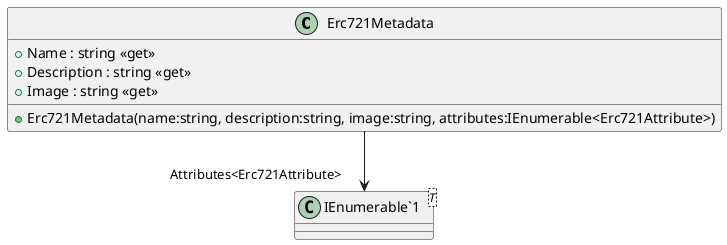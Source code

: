 @startuml
class Erc721Metadata {
    + Name : string <<get>>
    + Description : string <<get>>
    + Image : string <<get>>
    + Erc721Metadata(name:string, description:string, image:string, attributes:IEnumerable<Erc721Attribute>)
}
class "IEnumerable`1"<T> {
}
Erc721Metadata --> "Attributes<Erc721Attribute>" "IEnumerable`1"
@enduml
